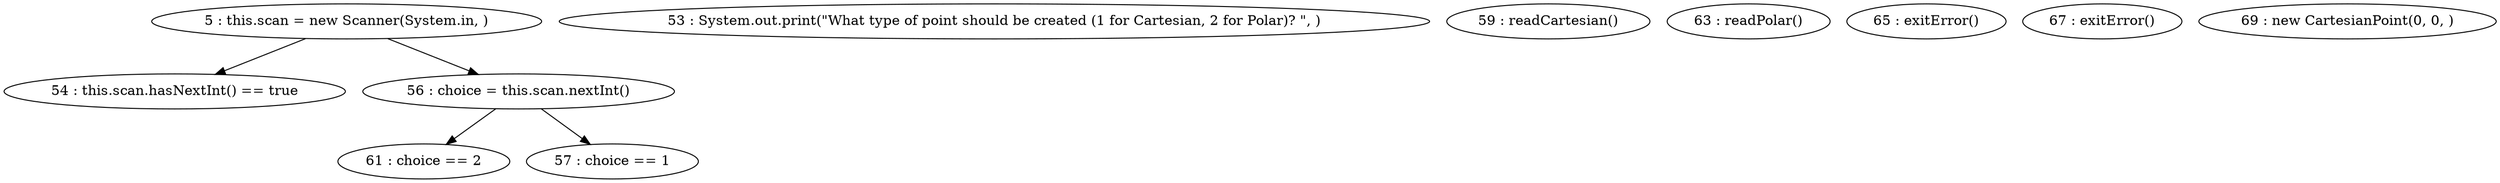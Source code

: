 digraph G {
"5 : this.scan = new Scanner(System.in, )"
"5 : this.scan = new Scanner(System.in, )" -> "54 : this.scan.hasNextInt() == true"
"5 : this.scan = new Scanner(System.in, )" -> "56 : choice = this.scan.nextInt()"
"53 : System.out.print(\"What type of point should be created (1 for Cartesian, 2 for Polar)? \", )"
"54 : this.scan.hasNextInt() == true"
"56 : choice = this.scan.nextInt()"
"56 : choice = this.scan.nextInt()" -> "61 : choice == 2"
"56 : choice = this.scan.nextInt()" -> "57 : choice == 1"
"57 : choice == 1"
"59 : readCartesian()"
"61 : choice == 2"
"63 : readPolar()"
"65 : exitError()"
"67 : exitError()"
"69 : new CartesianPoint(0, 0, )"
}